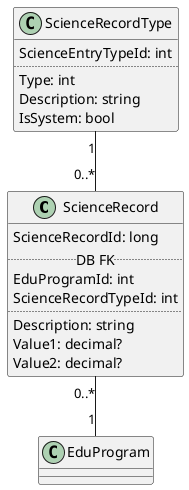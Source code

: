 @startuml

ScienceRecord "0..*" -- "1" EduProgram
ScienceRecordType "1" -- "0..*" ScienceRecord

class ScienceRecordType {
    ScienceEntryTypeId: int
    ..
    Type: int
    Description: string
    IsSystem: bool
}

class ScienceRecord {
    ScienceRecordId: long
    .. DB FK ..
    EduProgramId: int
    ScienceRecordTypeId: int
    ..
    Description: string
    Value1: decimal?
    Value2: decimal?
}

@enduml
